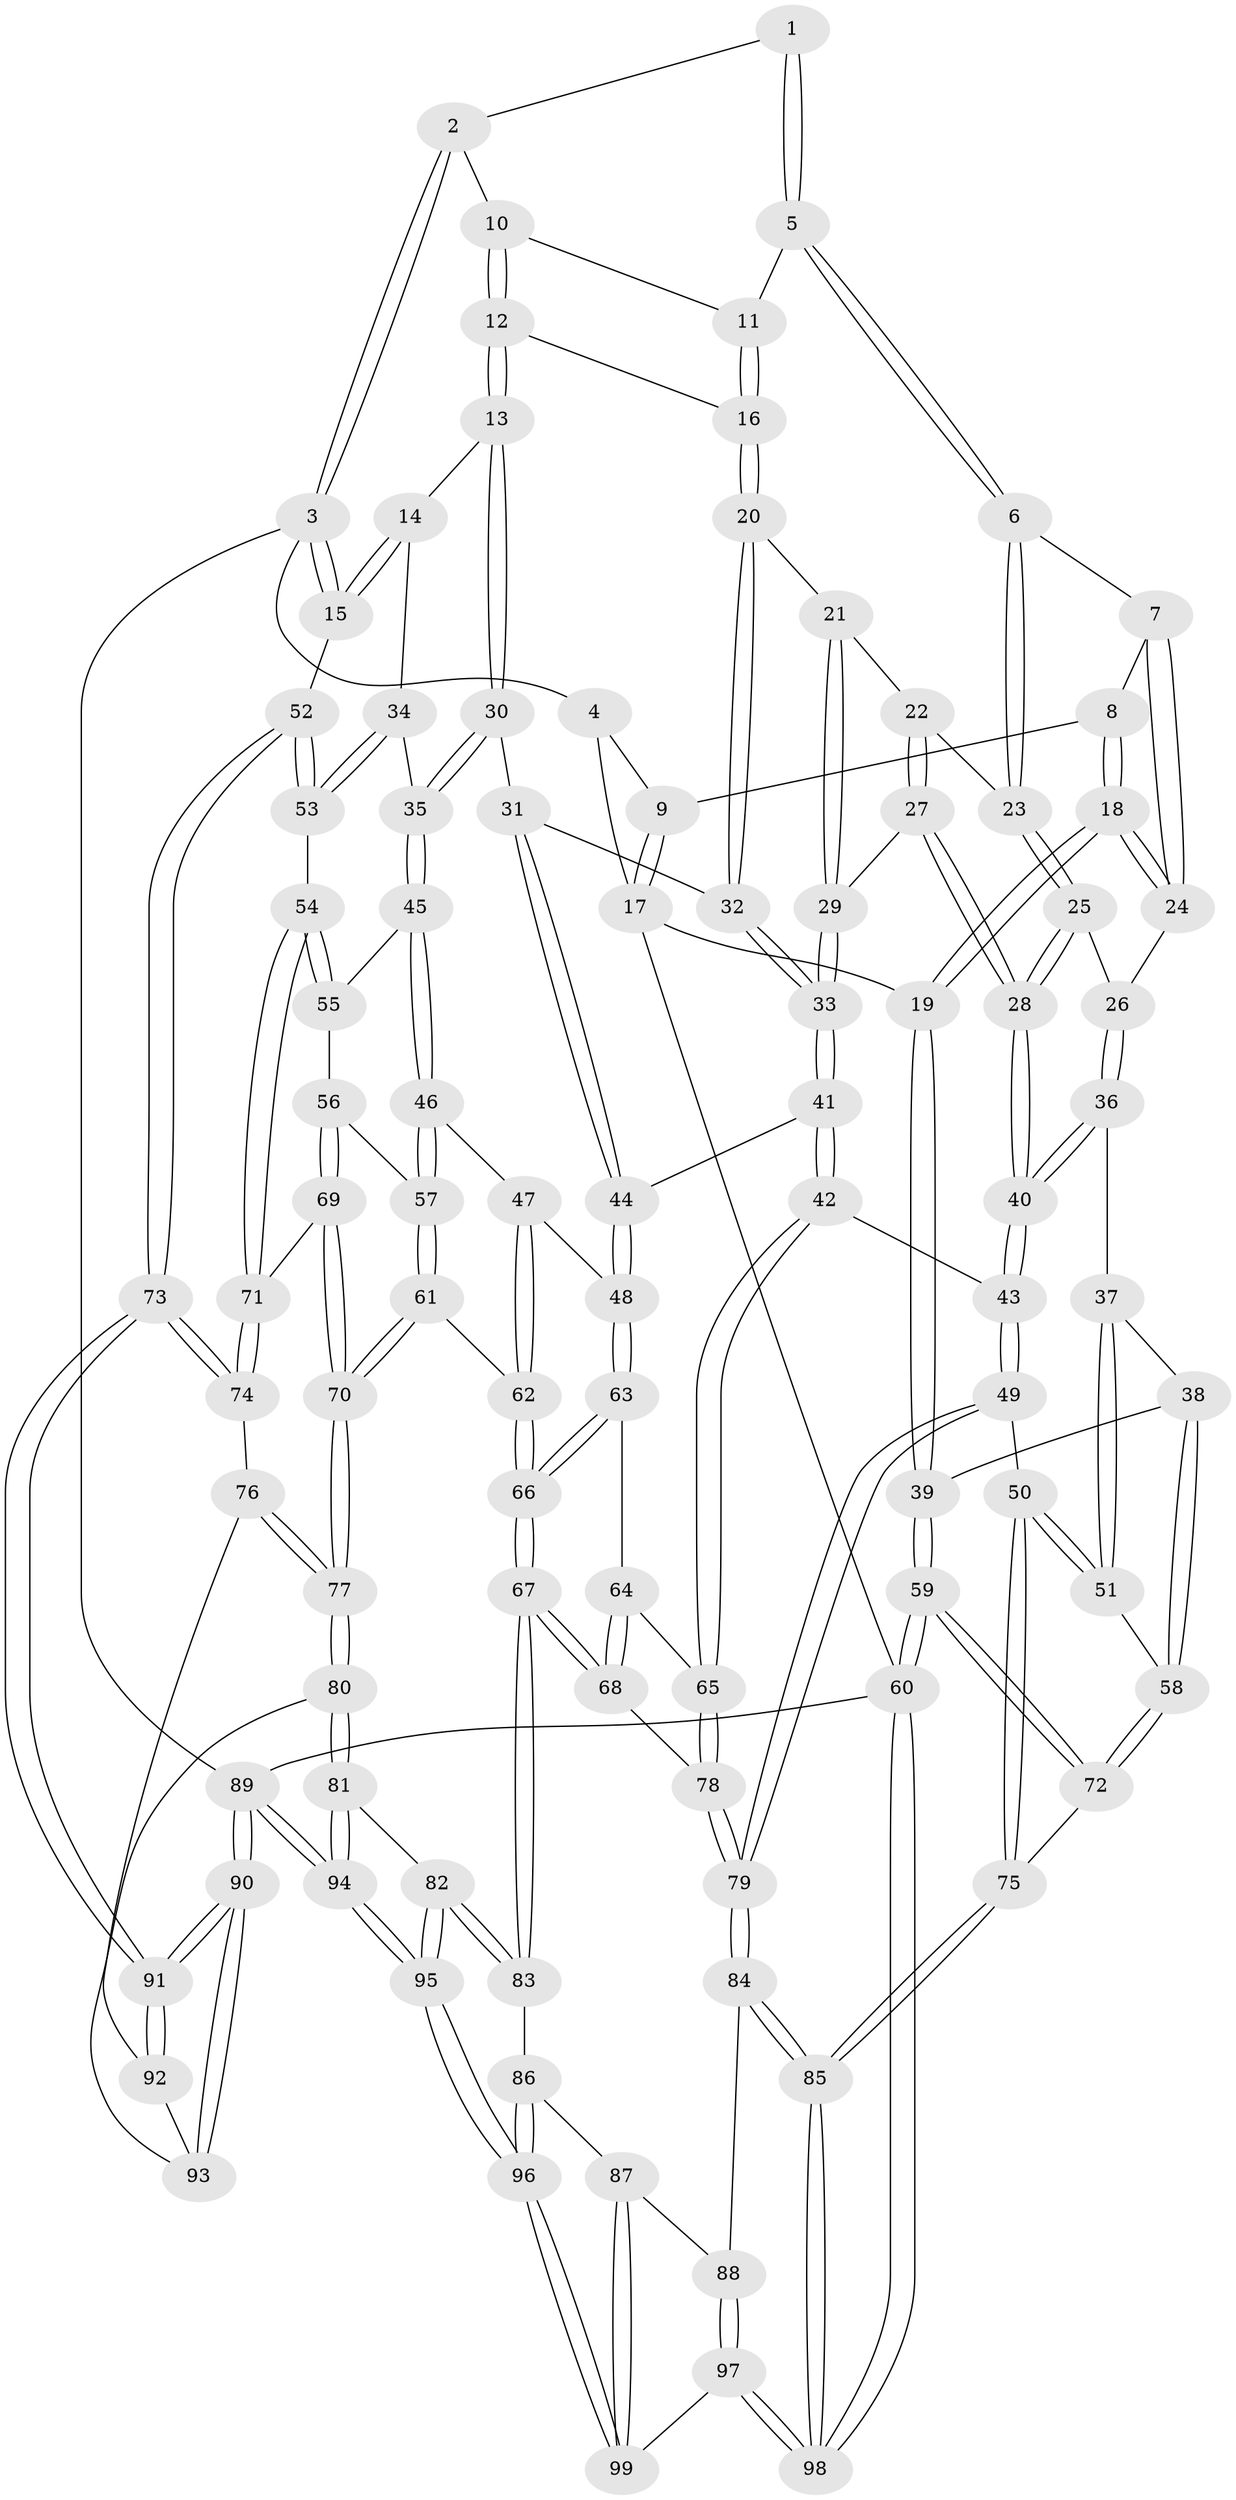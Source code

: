 // coarse degree distribution, {3: 0.7428571428571429, 4: 0.22857142857142856, 2: 0.02857142857142857}
// Generated by graph-tools (version 1.1) at 2025/38/03/04/25 23:38:31]
// undirected, 99 vertices, 244 edges
graph export_dot {
  node [color=gray90,style=filled];
  1 [pos="+0.5049202496472976+0"];
  2 [pos="+0.663056266793129+0"];
  3 [pos="+1+0"];
  4 [pos="+0.04468848925729653+0"];
  5 [pos="+0.38823861391408354+0.12520486395972874"];
  6 [pos="+0.3686441488886321+0.1456339896984312"];
  7 [pos="+0.27470563155663097+0.14686468081515514"];
  8 [pos="+0.22224067369393863+0.11893805124457642"];
  9 [pos="+0.21894560606927962+0.11355055829366181"];
  10 [pos="+0.6682326774276324+0"];
  11 [pos="+0.5154995282451809+0.15778891472715237"];
  12 [pos="+0.7321960857706635+0.14700675778062822"];
  13 [pos="+0.8336953543445517+0.21210154962425457"];
  14 [pos="+1+0.2203881191677252"];
  15 [pos="+1+0.14353786125553078"];
  16 [pos="+0.6287019260835974+0.22033492543205097"];
  17 [pos="+0+0.09241896819796941"];
  18 [pos="+0+0.3259527044913936"];
  19 [pos="+0+0.36077866189360064"];
  20 [pos="+0.6188542156111595+0.2364982278378245"];
  21 [pos="+0.5341238194444844+0.27204855027590885"];
  22 [pos="+0.43084837685118693+0.2578444418895476"];
  23 [pos="+0.39941519761303257+0.23197891968897705"];
  24 [pos="+0.22343381181109853+0.3236899131159054"];
  25 [pos="+0.3286947249085986+0.34130576206642543"];
  26 [pos="+0.26922334404310094+0.3682437807795584"];
  27 [pos="+0.4499108226985851+0.3936379427224897"];
  28 [pos="+0.4379308672862704+0.4041523331726737"];
  29 [pos="+0.5111934649443373+0.38822152361343715"];
  30 [pos="+0.7634520001114548+0.4081569668439631"];
  31 [pos="+0.6971811744381602+0.4009425369372203"];
  32 [pos="+0.6322659305221286+0.3838972489832927"];
  33 [pos="+0.5819027832401092+0.4249121592030386"];
  34 [pos="+0.9038530575474557+0.4600777203941451"];
  35 [pos="+0.7984643963461737+0.4829762560469676"];
  36 [pos="+0.2709409776639835+0.43368097999449723"];
  37 [pos="+0.22857152386460539+0.460126553979537"];
  38 [pos="+0.013908768082023711+0.48346912509318457"];
  39 [pos="+0+0.4258876951963695"];
  40 [pos="+0.3891374126779895+0.5303165507532712"];
  41 [pos="+0.5732914641346797+0.5492132461842548"];
  42 [pos="+0.4574580928742348+0.5864111703245846"];
  43 [pos="+0.40515921566917174+0.5836983014965499"];
  44 [pos="+0.6310052433649772+0.5756732932335029"];
  45 [pos="+0.7961203379415104+0.49045439147748243"];
  46 [pos="+0.7363253695488056+0.5560679333807972"];
  47 [pos="+0.7078494234942954+0.5743011606543891"];
  48 [pos="+0.6415371476762088+0.5817951469944643"];
  49 [pos="+0.3766571890402799+0.6170222867451308"];
  50 [pos="+0.32030410444399454+0.6354952661723126"];
  51 [pos="+0.2202747719408696+0.6124866931696707"];
  52 [pos="+1+0.5770344886332052"];
  53 [pos="+1+0.5792013717518985"];
  54 [pos="+0.9539862425791207+0.6207311310971765"];
  55 [pos="+0.8254977145549723+0.5272331248598332"];
  56 [pos="+0.8554580150302307+0.6486815491734895"];
  57 [pos="+0.835275121650843+0.6495273724907907"];
  58 [pos="+0.1553294640029676+0.6203395403806559"];
  59 [pos="+0+0.9516841414373485"];
  60 [pos="+0+1"];
  61 [pos="+0.7740325419690026+0.6921550527958176"];
  62 [pos="+0.758761734833254+0.6866789198784492"];
  63 [pos="+0.6406348414531793+0.5965945988681067"];
  64 [pos="+0.605699815994743+0.6605800043454835"];
  65 [pos="+0.5270766291922967+0.6980680753817061"];
  66 [pos="+0.6756258599869741+0.7497491998964135"];
  67 [pos="+0.6617518631857718+0.7927547069571508"];
  68 [pos="+0.5766039940794129+0.7563027532193481"];
  69 [pos="+0.874915957707745+0.6552874629265297"];
  70 [pos="+0.8138004350000103+0.7596805021280889"];
  71 [pos="+0.9217508554841546+0.6554960751229342"];
  72 [pos="+0.09457088832348788+0.8378562950028401"];
  73 [pos="+1+0.7087472823049613"];
  74 [pos="+0.9275354101071536+0.7582600042788025"];
  75 [pos="+0.2173364237393482+0.8535664372635277"];
  76 [pos="+0.9114444196996965+0.7895197987771592"];
  77 [pos="+0.8312663355647811+0.8391343622026235"];
  78 [pos="+0.5503687568056551+0.7543158838568605"];
  79 [pos="+0.43448452542418153+0.8416365769914999"];
  80 [pos="+0.830699371598793+0.8400508262160441"];
  81 [pos="+0.8015352035264417+0.859584909120804"];
  82 [pos="+0.7492100639745912+0.8745951244826787"];
  83 [pos="+0.6907410336529471+0.8565476029619555"];
  84 [pos="+0.4282543895751899+0.8633092640310083"];
  85 [pos="+0.33034980723642976+0.9277257306327974"];
  86 [pos="+0.6310715733382447+0.8987973848432637"];
  87 [pos="+0.5874915413857924+0.9180753457489456"];
  88 [pos="+0.4944735971261702+0.8949493828802156"];
  89 [pos="+1+1"];
  90 [pos="+1+1"];
  91 [pos="+1+1"];
  92 [pos="+1+0.8492682550992773"];
  93 [pos="+0.9006596644643311+0.8915794121659787"];
  94 [pos="+1+1"];
  95 [pos="+0.7500664650122533+1"];
  96 [pos="+0.7418546073607644+1"];
  97 [pos="+0.532956934357731+1"];
  98 [pos="+0.33693857074383005+1"];
  99 [pos="+0.5575203449189552+1"];
  1 -- 2;
  1 -- 5;
  1 -- 5;
  2 -- 3;
  2 -- 3;
  2 -- 10;
  3 -- 4;
  3 -- 15;
  3 -- 15;
  3 -- 89;
  4 -- 9;
  4 -- 17;
  5 -- 6;
  5 -- 6;
  5 -- 11;
  6 -- 7;
  6 -- 23;
  6 -- 23;
  7 -- 8;
  7 -- 24;
  7 -- 24;
  8 -- 9;
  8 -- 18;
  8 -- 18;
  9 -- 17;
  9 -- 17;
  10 -- 11;
  10 -- 12;
  10 -- 12;
  11 -- 16;
  11 -- 16;
  12 -- 13;
  12 -- 13;
  12 -- 16;
  13 -- 14;
  13 -- 30;
  13 -- 30;
  14 -- 15;
  14 -- 15;
  14 -- 34;
  15 -- 52;
  16 -- 20;
  16 -- 20;
  17 -- 19;
  17 -- 60;
  18 -- 19;
  18 -- 19;
  18 -- 24;
  18 -- 24;
  19 -- 39;
  19 -- 39;
  20 -- 21;
  20 -- 32;
  20 -- 32;
  21 -- 22;
  21 -- 29;
  21 -- 29;
  22 -- 23;
  22 -- 27;
  22 -- 27;
  23 -- 25;
  23 -- 25;
  24 -- 26;
  25 -- 26;
  25 -- 28;
  25 -- 28;
  26 -- 36;
  26 -- 36;
  27 -- 28;
  27 -- 28;
  27 -- 29;
  28 -- 40;
  28 -- 40;
  29 -- 33;
  29 -- 33;
  30 -- 31;
  30 -- 35;
  30 -- 35;
  31 -- 32;
  31 -- 44;
  31 -- 44;
  32 -- 33;
  32 -- 33;
  33 -- 41;
  33 -- 41;
  34 -- 35;
  34 -- 53;
  34 -- 53;
  35 -- 45;
  35 -- 45;
  36 -- 37;
  36 -- 40;
  36 -- 40;
  37 -- 38;
  37 -- 51;
  37 -- 51;
  38 -- 39;
  38 -- 58;
  38 -- 58;
  39 -- 59;
  39 -- 59;
  40 -- 43;
  40 -- 43;
  41 -- 42;
  41 -- 42;
  41 -- 44;
  42 -- 43;
  42 -- 65;
  42 -- 65;
  43 -- 49;
  43 -- 49;
  44 -- 48;
  44 -- 48;
  45 -- 46;
  45 -- 46;
  45 -- 55;
  46 -- 47;
  46 -- 57;
  46 -- 57;
  47 -- 48;
  47 -- 62;
  47 -- 62;
  48 -- 63;
  48 -- 63;
  49 -- 50;
  49 -- 79;
  49 -- 79;
  50 -- 51;
  50 -- 51;
  50 -- 75;
  50 -- 75;
  51 -- 58;
  52 -- 53;
  52 -- 53;
  52 -- 73;
  52 -- 73;
  53 -- 54;
  54 -- 55;
  54 -- 55;
  54 -- 71;
  54 -- 71;
  55 -- 56;
  56 -- 57;
  56 -- 69;
  56 -- 69;
  57 -- 61;
  57 -- 61;
  58 -- 72;
  58 -- 72;
  59 -- 60;
  59 -- 60;
  59 -- 72;
  59 -- 72;
  60 -- 98;
  60 -- 98;
  60 -- 89;
  61 -- 62;
  61 -- 70;
  61 -- 70;
  62 -- 66;
  62 -- 66;
  63 -- 64;
  63 -- 66;
  63 -- 66;
  64 -- 65;
  64 -- 68;
  64 -- 68;
  65 -- 78;
  65 -- 78;
  66 -- 67;
  66 -- 67;
  67 -- 68;
  67 -- 68;
  67 -- 83;
  67 -- 83;
  68 -- 78;
  69 -- 70;
  69 -- 70;
  69 -- 71;
  70 -- 77;
  70 -- 77;
  71 -- 74;
  71 -- 74;
  72 -- 75;
  73 -- 74;
  73 -- 74;
  73 -- 91;
  73 -- 91;
  74 -- 76;
  75 -- 85;
  75 -- 85;
  76 -- 77;
  76 -- 77;
  76 -- 92;
  77 -- 80;
  77 -- 80;
  78 -- 79;
  78 -- 79;
  79 -- 84;
  79 -- 84;
  80 -- 81;
  80 -- 81;
  80 -- 93;
  81 -- 82;
  81 -- 94;
  81 -- 94;
  82 -- 83;
  82 -- 83;
  82 -- 95;
  82 -- 95;
  83 -- 86;
  84 -- 85;
  84 -- 85;
  84 -- 88;
  85 -- 98;
  85 -- 98;
  86 -- 87;
  86 -- 96;
  86 -- 96;
  87 -- 88;
  87 -- 99;
  87 -- 99;
  88 -- 97;
  88 -- 97;
  89 -- 90;
  89 -- 90;
  89 -- 94;
  89 -- 94;
  90 -- 91;
  90 -- 91;
  90 -- 93;
  90 -- 93;
  91 -- 92;
  91 -- 92;
  92 -- 93;
  94 -- 95;
  94 -- 95;
  95 -- 96;
  95 -- 96;
  96 -- 99;
  96 -- 99;
  97 -- 98;
  97 -- 98;
  97 -- 99;
}

